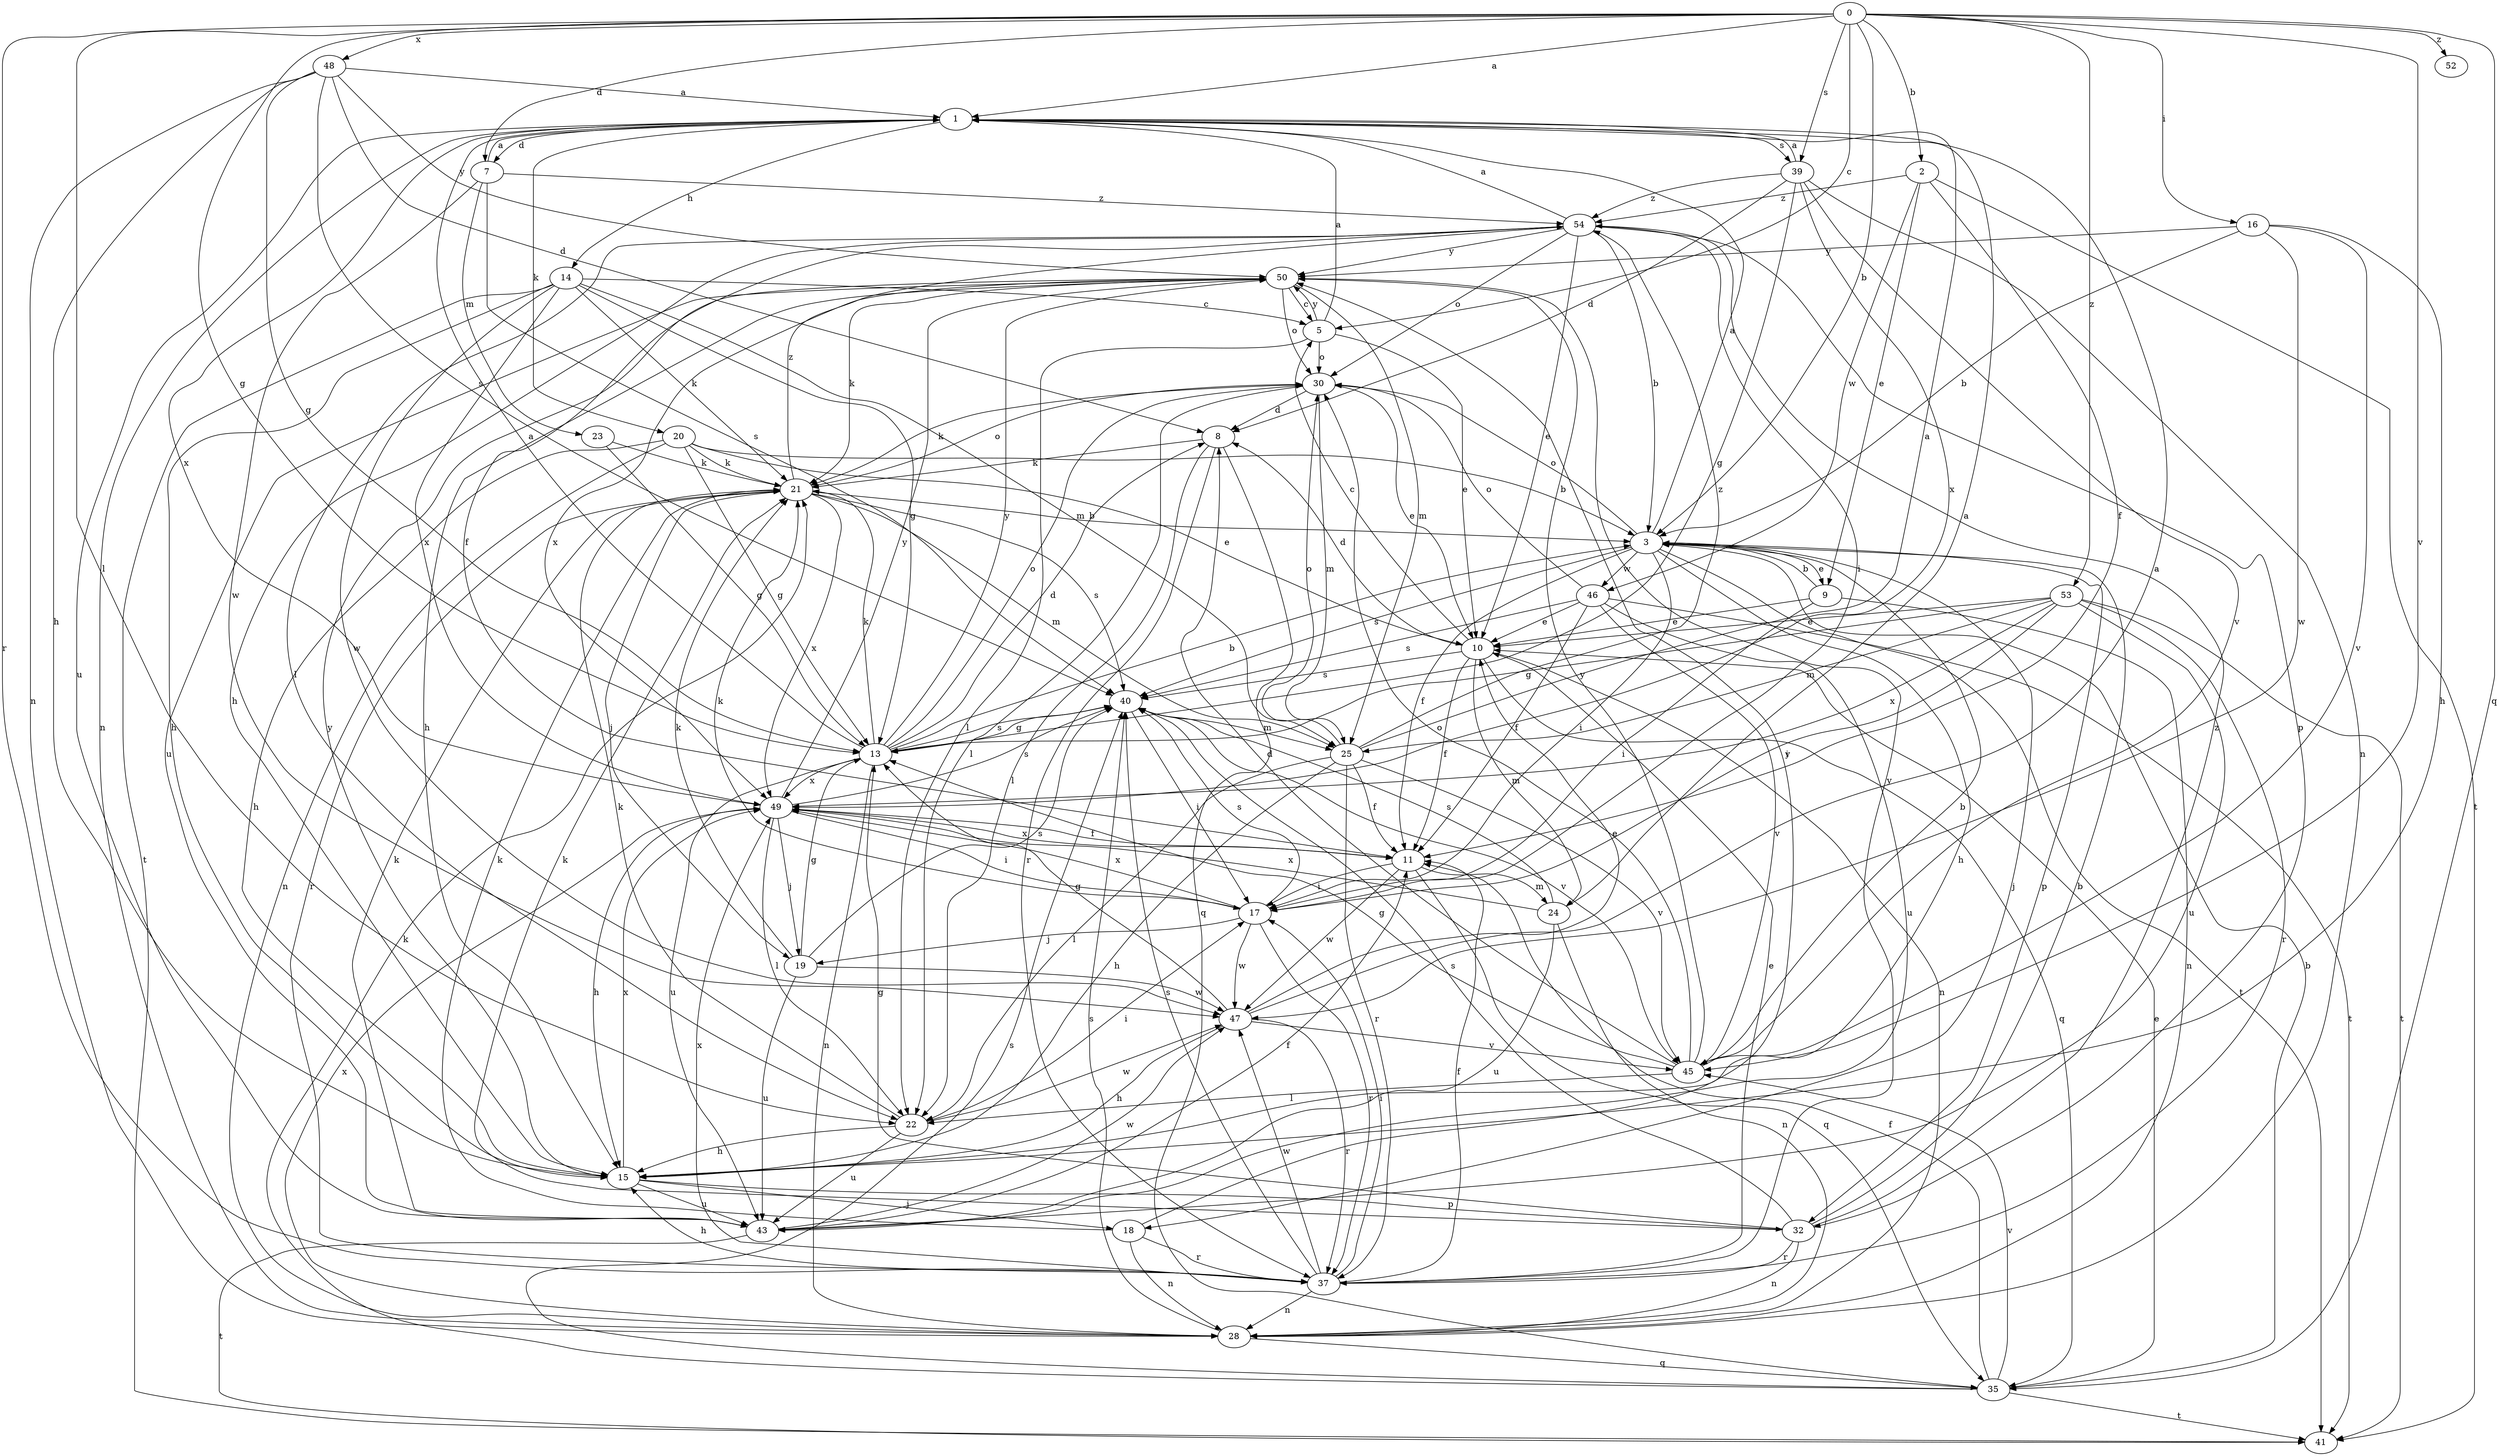strict digraph  {
0;
1;
2;
3;
5;
7;
8;
9;
10;
11;
13;
14;
15;
16;
17;
18;
19;
20;
21;
22;
23;
24;
25;
28;
30;
32;
35;
37;
39;
40;
41;
43;
45;
46;
47;
48;
49;
50;
52;
53;
54;
0 -> 1  [label=a];
0 -> 2  [label=b];
0 -> 3  [label=b];
0 -> 5  [label=c];
0 -> 7  [label=d];
0 -> 13  [label=g];
0 -> 16  [label=i];
0 -> 22  [label=l];
0 -> 35  [label=q];
0 -> 37  [label=r];
0 -> 39  [label=s];
0 -> 45  [label=v];
0 -> 48  [label=x];
0 -> 52  [label=z];
0 -> 53  [label=z];
1 -> 7  [label=d];
1 -> 14  [label=h];
1 -> 20  [label=k];
1 -> 28  [label=n];
1 -> 39  [label=s];
1 -> 43  [label=u];
1 -> 49  [label=x];
2 -> 9  [label=e];
2 -> 11  [label=f];
2 -> 41  [label=t];
2 -> 46  [label=w];
2 -> 54  [label=z];
3 -> 1  [label=a];
3 -> 9  [label=e];
3 -> 11  [label=f];
3 -> 15  [label=h];
3 -> 17  [label=i];
3 -> 18  [label=j];
3 -> 30  [label=o];
3 -> 32  [label=p];
3 -> 40  [label=s];
3 -> 41  [label=t];
3 -> 46  [label=w];
5 -> 1  [label=a];
5 -> 10  [label=e];
5 -> 22  [label=l];
5 -> 30  [label=o];
5 -> 50  [label=y];
7 -> 1  [label=a];
7 -> 23  [label=m];
7 -> 40  [label=s];
7 -> 47  [label=w];
7 -> 54  [label=z];
8 -> 21  [label=k];
8 -> 22  [label=l];
8 -> 35  [label=q];
8 -> 37  [label=r];
9 -> 3  [label=b];
9 -> 10  [label=e];
9 -> 17  [label=i];
9 -> 28  [label=n];
10 -> 5  [label=c];
10 -> 8  [label=d];
10 -> 11  [label=f];
10 -> 24  [label=m];
10 -> 28  [label=n];
10 -> 35  [label=q];
10 -> 40  [label=s];
11 -> 17  [label=i];
11 -> 24  [label=m];
11 -> 35  [label=q];
11 -> 47  [label=w];
11 -> 49  [label=x];
13 -> 1  [label=a];
13 -> 3  [label=b];
13 -> 8  [label=d];
13 -> 21  [label=k];
13 -> 28  [label=n];
13 -> 30  [label=o];
13 -> 40  [label=s];
13 -> 43  [label=u];
13 -> 49  [label=x];
13 -> 50  [label=y];
14 -> 5  [label=c];
14 -> 13  [label=g];
14 -> 15  [label=h];
14 -> 21  [label=k];
14 -> 25  [label=m];
14 -> 41  [label=t];
14 -> 47  [label=w];
14 -> 49  [label=x];
15 -> 18  [label=j];
15 -> 32  [label=p];
15 -> 43  [label=u];
15 -> 49  [label=x];
15 -> 50  [label=y];
16 -> 3  [label=b];
16 -> 15  [label=h];
16 -> 45  [label=v];
16 -> 47  [label=w];
16 -> 50  [label=y];
17 -> 19  [label=j];
17 -> 21  [label=k];
17 -> 37  [label=r];
17 -> 40  [label=s];
17 -> 47  [label=w];
17 -> 49  [label=x];
18 -> 21  [label=k];
18 -> 28  [label=n];
18 -> 37  [label=r];
18 -> 50  [label=y];
19 -> 13  [label=g];
19 -> 21  [label=k];
19 -> 40  [label=s];
19 -> 43  [label=u];
19 -> 47  [label=w];
20 -> 3  [label=b];
20 -> 10  [label=e];
20 -> 13  [label=g];
20 -> 15  [label=h];
20 -> 21  [label=k];
20 -> 28  [label=n];
21 -> 3  [label=b];
21 -> 19  [label=j];
21 -> 25  [label=m];
21 -> 30  [label=o];
21 -> 37  [label=r];
21 -> 40  [label=s];
21 -> 49  [label=x];
21 -> 54  [label=z];
22 -> 15  [label=h];
22 -> 17  [label=i];
22 -> 21  [label=k];
22 -> 43  [label=u];
22 -> 47  [label=w];
23 -> 13  [label=g];
23 -> 21  [label=k];
24 -> 1  [label=a];
24 -> 28  [label=n];
24 -> 40  [label=s];
24 -> 43  [label=u];
24 -> 49  [label=x];
25 -> 1  [label=a];
25 -> 11  [label=f];
25 -> 15  [label=h];
25 -> 22  [label=l];
25 -> 30  [label=o];
25 -> 37  [label=r];
25 -> 45  [label=v];
25 -> 54  [label=z];
28 -> 35  [label=q];
28 -> 40  [label=s];
28 -> 49  [label=x];
30 -> 8  [label=d];
30 -> 10  [label=e];
30 -> 21  [label=k];
30 -> 22  [label=l];
30 -> 25  [label=m];
32 -> 3  [label=b];
32 -> 13  [label=g];
32 -> 21  [label=k];
32 -> 28  [label=n];
32 -> 37  [label=r];
32 -> 40  [label=s];
32 -> 54  [label=z];
35 -> 3  [label=b];
35 -> 10  [label=e];
35 -> 11  [label=f];
35 -> 21  [label=k];
35 -> 40  [label=s];
35 -> 41  [label=t];
35 -> 45  [label=v];
37 -> 10  [label=e];
37 -> 11  [label=f];
37 -> 15  [label=h];
37 -> 17  [label=i];
37 -> 28  [label=n];
37 -> 40  [label=s];
37 -> 47  [label=w];
37 -> 49  [label=x];
37 -> 50  [label=y];
39 -> 1  [label=a];
39 -> 8  [label=d];
39 -> 13  [label=g];
39 -> 28  [label=n];
39 -> 45  [label=v];
39 -> 49  [label=x];
39 -> 54  [label=z];
40 -> 13  [label=g];
40 -> 17  [label=i];
40 -> 25  [label=m];
40 -> 45  [label=v];
43 -> 11  [label=f];
43 -> 21  [label=k];
43 -> 41  [label=t];
43 -> 47  [label=w];
45 -> 3  [label=b];
45 -> 8  [label=d];
45 -> 13  [label=g];
45 -> 22  [label=l];
45 -> 30  [label=o];
45 -> 50  [label=y];
46 -> 10  [label=e];
46 -> 11  [label=f];
46 -> 30  [label=o];
46 -> 40  [label=s];
46 -> 41  [label=t];
46 -> 43  [label=u];
46 -> 45  [label=v];
47 -> 1  [label=a];
47 -> 10  [label=e];
47 -> 13  [label=g];
47 -> 15  [label=h];
47 -> 37  [label=r];
47 -> 45  [label=v];
48 -> 1  [label=a];
48 -> 8  [label=d];
48 -> 13  [label=g];
48 -> 15  [label=h];
48 -> 28  [label=n];
48 -> 40  [label=s];
48 -> 50  [label=y];
49 -> 11  [label=f];
49 -> 15  [label=h];
49 -> 17  [label=i];
49 -> 19  [label=j];
49 -> 22  [label=l];
49 -> 40  [label=s];
49 -> 50  [label=y];
50 -> 5  [label=c];
50 -> 15  [label=h];
50 -> 21  [label=k];
50 -> 25  [label=m];
50 -> 30  [label=o];
50 -> 43  [label=u];
50 -> 49  [label=x];
53 -> 10  [label=e];
53 -> 13  [label=g];
53 -> 17  [label=i];
53 -> 25  [label=m];
53 -> 37  [label=r];
53 -> 41  [label=t];
53 -> 43  [label=u];
53 -> 49  [label=x];
54 -> 1  [label=a];
54 -> 3  [label=b];
54 -> 10  [label=e];
54 -> 11  [label=f];
54 -> 15  [label=h];
54 -> 17  [label=i];
54 -> 22  [label=l];
54 -> 30  [label=o];
54 -> 32  [label=p];
54 -> 50  [label=y];
}
